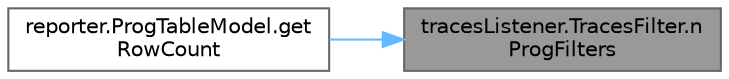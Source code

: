 digraph "tracesListener.TracesFilter.nProgFilters"
{
 // LATEX_PDF_SIZE
  bgcolor="transparent";
  edge [fontname=Helvetica,fontsize=10,labelfontname=Helvetica,labelfontsize=10];
  node [fontname=Helvetica,fontsize=10,shape=box,height=0.2,width=0.4];
  rankdir="RL";
  Node1 [id="Node000001",label="tracesListener.TracesFilter.n\lProgFilters",height=0.2,width=0.4,color="gray40", fillcolor="grey60", style="filled", fontcolor="black",tooltip=" "];
  Node1 -> Node2 [id="edge1_Node000001_Node000002",dir="back",color="steelblue1",style="solid",tooltip=" "];
  Node2 [id="Node000002",label="reporter.ProgTableModel.get\lRowCount",height=0.2,width=0.4,color="grey40", fillcolor="white", style="filled",URL="$classreporter_1_1_prog_table_model.html#a43f762322852d4097bb23b7eb1313204",tooltip=" "];
}
